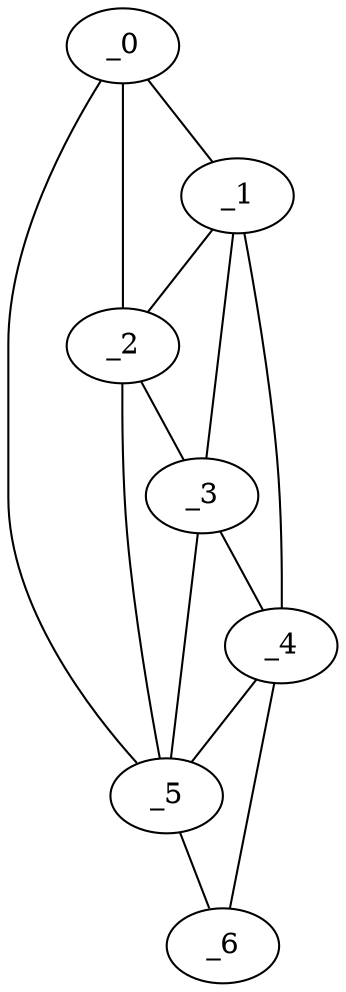 graph "obj70__100.gxl" {
	_0	 [x=3,
		y=41];
	_1	 [x=11,
		y=47];
	_0 -- _1	 [valence=1];
	_2	 [x=47,
		y=36];
	_0 -- _2	 [valence=1];
	_5	 [x=127,
		y=18];
	_0 -- _5	 [valence=1];
	_1 -- _2	 [valence=2];
	_3	 [x=68,
		y=42];
	_1 -- _3	 [valence=1];
	_4	 [x=120,
		y=50];
	_1 -- _4	 [valence=1];
	_2 -- _3	 [valence=2];
	_2 -- _5	 [valence=1];
	_3 -- _4	 [valence=2];
	_3 -- _5	 [valence=1];
	_4 -- _5	 [valence=2];
	_6	 [x=127,
		y=43];
	_4 -- _6	 [valence=1];
	_5 -- _6	 [valence=1];
}
